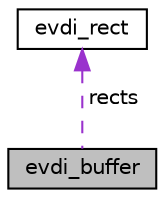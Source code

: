 digraph "evdi_buffer"
{
 // LATEX_PDF_SIZE
  edge [fontname="Helvetica",fontsize="10",labelfontname="Helvetica",labelfontsize="10"];
  node [fontname="Helvetica",fontsize="10",shape=record];
  Node1 [label="evdi_buffer",height=0.2,width=0.4,color="black", fillcolor="grey75", style="filled", fontcolor="black",tooltip=" "];
  Node2 -> Node1 [dir="back",color="darkorchid3",fontsize="10",style="dashed",label=" rects" ,fontname="Helvetica"];
  Node2 [label="evdi_rect",height=0.2,width=0.4,color="black", fillcolor="white", style="filled",URL="$structevdi__rect.html",tooltip=" "];
}
